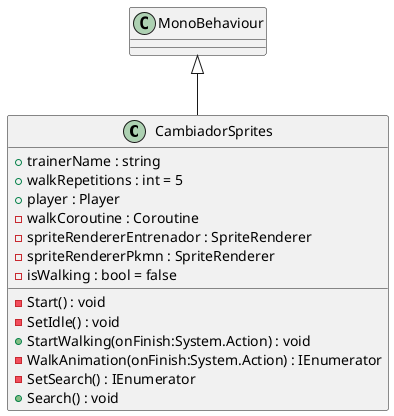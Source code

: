 @startuml
class CambiadorSprites {
    + trainerName : string
    + walkRepetitions : int = 5
    + player : Player
    - walkCoroutine : Coroutine
    - spriteRendererEntrenador : SpriteRenderer
    - spriteRendererPkmn : SpriteRenderer
    - isWalking : bool = false
    - Start() : void
    - SetIdle() : void
    + StartWalking(onFinish:System.Action) : void
    - WalkAnimation(onFinish:System.Action) : IEnumerator
    - SetSearch() : IEnumerator
    + Search() : void
}
MonoBehaviour <|-- CambiadorSprites
@enduml
